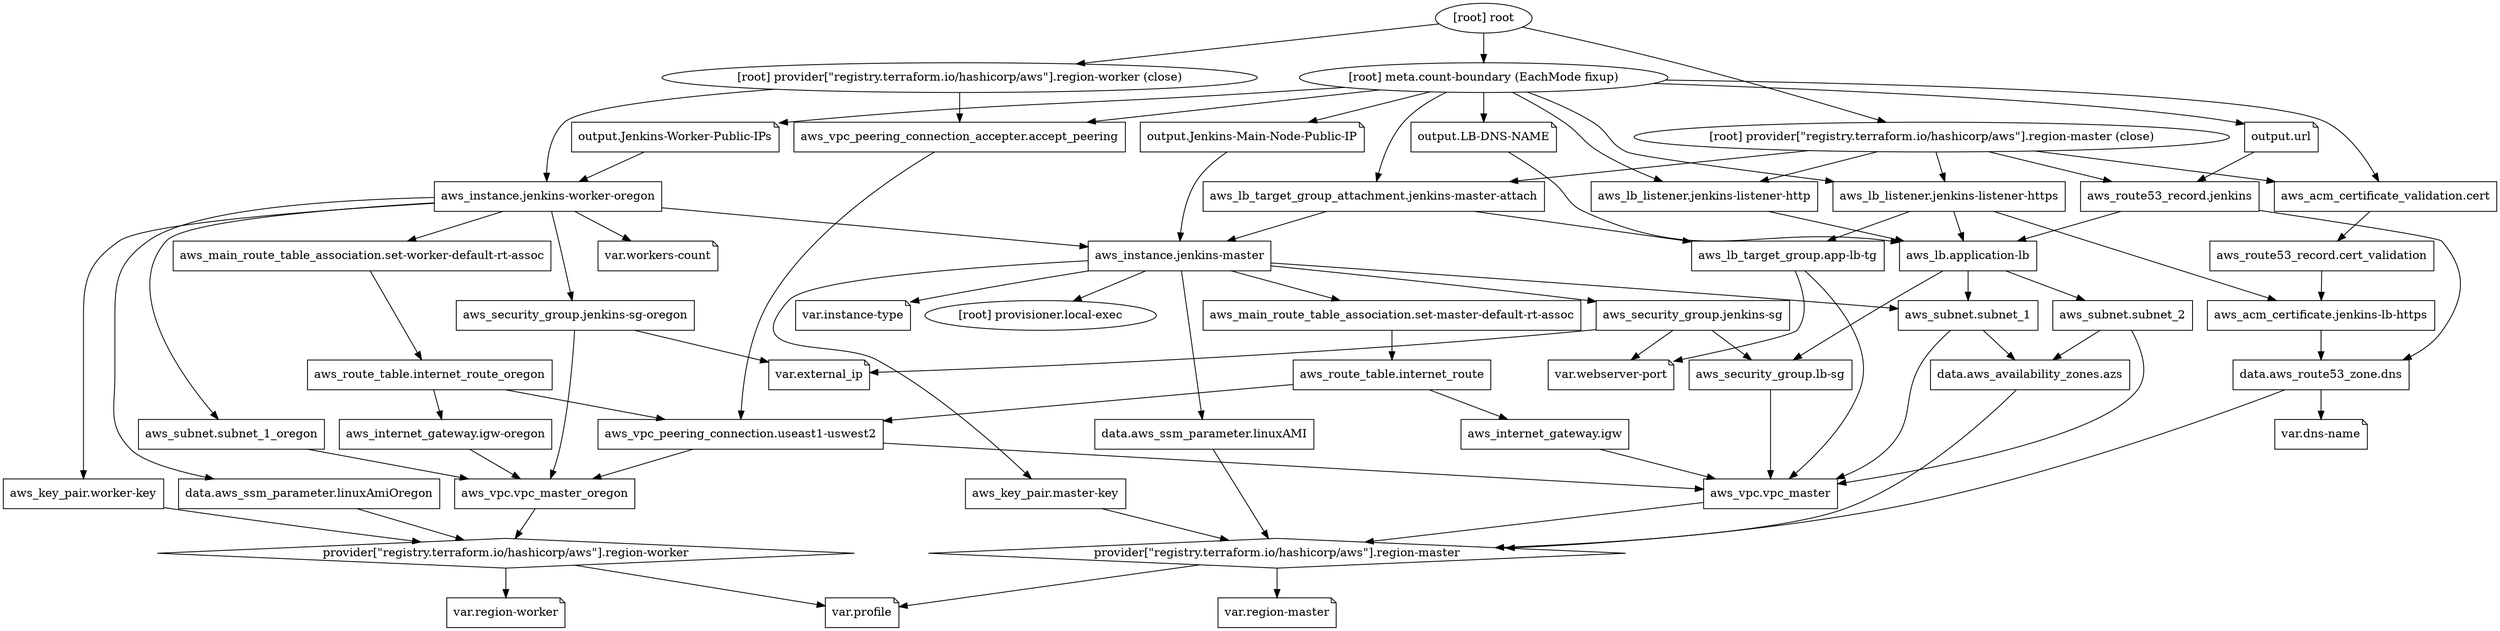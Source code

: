 digraph {
	compound = "true"
	newrank = "true"
	subgraph "root" {
		"[root] aws_acm_certificate.jenkins-lb-https (expand)" [label = "aws_acm_certificate.jenkins-lb-https", shape = "box"]
		"[root] aws_acm_certificate_validation.cert (expand)" [label = "aws_acm_certificate_validation.cert", shape = "box"]
		"[root] aws_instance.jenkins-master (expand)" [label = "aws_instance.jenkins-master", shape = "box"]
		"[root] aws_instance.jenkins-worker-oregon (expand)" [label = "aws_instance.jenkins-worker-oregon", shape = "box"]
		"[root] aws_internet_gateway.igw (expand)" [label = "aws_internet_gateway.igw", shape = "box"]
		"[root] aws_internet_gateway.igw-oregon (expand)" [label = "aws_internet_gateway.igw-oregon", shape = "box"]
		"[root] aws_key_pair.master-key (expand)" [label = "aws_key_pair.master-key", shape = "box"]
		"[root] aws_key_pair.worker-key (expand)" [label = "aws_key_pair.worker-key", shape = "box"]
		"[root] aws_lb.application-lb (expand)" [label = "aws_lb.application-lb", shape = "box"]
		"[root] aws_lb_listener.jenkins-listener-http (expand)" [label = "aws_lb_listener.jenkins-listener-http", shape = "box"]
		"[root] aws_lb_listener.jenkins-listener-https (expand)" [label = "aws_lb_listener.jenkins-listener-https", shape = "box"]
		"[root] aws_lb_target_group.app-lb-tg (expand)" [label = "aws_lb_target_group.app-lb-tg", shape = "box"]
		"[root] aws_lb_target_group_attachment.jenkins-master-attach (expand)" [label = "aws_lb_target_group_attachment.jenkins-master-attach", shape = "box"]
		"[root] aws_main_route_table_association.set-master-default-rt-assoc (expand)" [label = "aws_main_route_table_association.set-master-default-rt-assoc", shape = "box"]
		"[root] aws_main_route_table_association.set-worker-default-rt-assoc (expand)" [label = "aws_main_route_table_association.set-worker-default-rt-assoc", shape = "box"]
		"[root] aws_route53_record.cert_validation (expand)" [label = "aws_route53_record.cert_validation", shape = "box"]
		"[root] aws_route53_record.jenkins (expand)" [label = "aws_route53_record.jenkins", shape = "box"]
		"[root] aws_route_table.internet_route (expand)" [label = "aws_route_table.internet_route", shape = "box"]
		"[root] aws_route_table.internet_route_oregon (expand)" [label = "aws_route_table.internet_route_oregon", shape = "box"]
		"[root] aws_security_group.jenkins-sg (expand)" [label = "aws_security_group.jenkins-sg", shape = "box"]
		"[root] aws_security_group.jenkins-sg-oregon (expand)" [label = "aws_security_group.jenkins-sg-oregon", shape = "box"]
		"[root] aws_security_group.lb-sg (expand)" [label = "aws_security_group.lb-sg", shape = "box"]
		"[root] aws_subnet.subnet_1 (expand)" [label = "aws_subnet.subnet_1", shape = "box"]
		"[root] aws_subnet.subnet_1_oregon (expand)" [label = "aws_subnet.subnet_1_oregon", shape = "box"]
		"[root] aws_subnet.subnet_2 (expand)" [label = "aws_subnet.subnet_2", shape = "box"]
		"[root] aws_vpc.vpc_master (expand)" [label = "aws_vpc.vpc_master", shape = "box"]
		"[root] aws_vpc.vpc_master_oregon (expand)" [label = "aws_vpc.vpc_master_oregon", shape = "box"]
		"[root] aws_vpc_peering_connection.useast1-uswest2 (expand)" [label = "aws_vpc_peering_connection.useast1-uswest2", shape = "box"]
		"[root] aws_vpc_peering_connection_accepter.accept_peering (expand)" [label = "aws_vpc_peering_connection_accepter.accept_peering", shape = "box"]
		"[root] data.aws_availability_zones.azs (expand)" [label = "data.aws_availability_zones.azs", shape = "box"]
		"[root] data.aws_route53_zone.dns (expand)" [label = "data.aws_route53_zone.dns", shape = "box"]
		"[root] data.aws_ssm_parameter.linuxAMI (expand)" [label = "data.aws_ssm_parameter.linuxAMI", shape = "box"]
		"[root] data.aws_ssm_parameter.linuxAmiOregon (expand)" [label = "data.aws_ssm_parameter.linuxAmiOregon", shape = "box"]
		"[root] output.Jenkins-Main-Node-Public-IP" [label = "output.Jenkins-Main-Node-Public-IP", shape = "note"]
		"[root] output.Jenkins-Worker-Public-IPs" [label = "output.Jenkins-Worker-Public-IPs", shape = "note"]
		"[root] output.LB-DNS-NAME" [label = "output.LB-DNS-NAME", shape = "note"]
		"[root] output.url" [label = "output.url", shape = "note"]
		"[root] provider[\"registry.terraform.io/hashicorp/aws\"].region-master" [label = "provider[\"registry.terraform.io/hashicorp/aws\"].region-master", shape = "diamond"]
		"[root] provider[\"registry.terraform.io/hashicorp/aws\"].region-worker" [label = "provider[\"registry.terraform.io/hashicorp/aws\"].region-worker", shape = "diamond"]
		"[root] var.dns-name" [label = "var.dns-name", shape = "note"]
		"[root] var.external_ip" [label = "var.external_ip", shape = "note"]
		"[root] var.instance-type" [label = "var.instance-type", shape = "note"]
		"[root] var.profile" [label = "var.profile", shape = "note"]
		"[root] var.region-master" [label = "var.region-master", shape = "note"]
		"[root] var.region-worker" [label = "var.region-worker", shape = "note"]
		"[root] var.webserver-port" [label = "var.webserver-port", shape = "note"]
		"[root] var.workers-count" [label = "var.workers-count", shape = "note"]
		"[root] aws_acm_certificate.jenkins-lb-https (expand)" -> "[root] data.aws_route53_zone.dns (expand)"
		"[root] aws_acm_certificate_validation.cert (expand)" -> "[root] aws_route53_record.cert_validation (expand)"
		"[root] aws_instance.jenkins-master (expand)" -> "[root] aws_key_pair.master-key (expand)"
		"[root] aws_instance.jenkins-master (expand)" -> "[root] aws_main_route_table_association.set-master-default-rt-assoc (expand)"
		"[root] aws_instance.jenkins-master (expand)" -> "[root] aws_security_group.jenkins-sg (expand)"
		"[root] aws_instance.jenkins-master (expand)" -> "[root] aws_subnet.subnet_1 (expand)"
		"[root] aws_instance.jenkins-master (expand)" -> "[root] data.aws_ssm_parameter.linuxAMI (expand)"
		"[root] aws_instance.jenkins-master (expand)" -> "[root] provisioner.local-exec"
		"[root] aws_instance.jenkins-master (expand)" -> "[root] var.instance-type"
		"[root] aws_instance.jenkins-worker-oregon (expand)" -> "[root] aws_instance.jenkins-master (expand)"
		"[root] aws_instance.jenkins-worker-oregon (expand)" -> "[root] aws_key_pair.worker-key (expand)"
		"[root] aws_instance.jenkins-worker-oregon (expand)" -> "[root] aws_main_route_table_association.set-worker-default-rt-assoc (expand)"
		"[root] aws_instance.jenkins-worker-oregon (expand)" -> "[root] aws_security_group.jenkins-sg-oregon (expand)"
		"[root] aws_instance.jenkins-worker-oregon (expand)" -> "[root] aws_subnet.subnet_1_oregon (expand)"
		"[root] aws_instance.jenkins-worker-oregon (expand)" -> "[root] data.aws_ssm_parameter.linuxAmiOregon (expand)"
		"[root] aws_instance.jenkins-worker-oregon (expand)" -> "[root] var.workers-count"
		"[root] aws_internet_gateway.igw (expand)" -> "[root] aws_vpc.vpc_master (expand)"
		"[root] aws_internet_gateway.igw-oregon (expand)" -> "[root] aws_vpc.vpc_master_oregon (expand)"
		"[root] aws_key_pair.master-key (expand)" -> "[root] provider[\"registry.terraform.io/hashicorp/aws\"].region-master"
		"[root] aws_key_pair.worker-key (expand)" -> "[root] provider[\"registry.terraform.io/hashicorp/aws\"].region-worker"
		"[root] aws_lb.application-lb (expand)" -> "[root] aws_security_group.lb-sg (expand)"
		"[root] aws_lb.application-lb (expand)" -> "[root] aws_subnet.subnet_1 (expand)"
		"[root] aws_lb.application-lb (expand)" -> "[root] aws_subnet.subnet_2 (expand)"
		"[root] aws_lb_listener.jenkins-listener-http (expand)" -> "[root] aws_lb.application-lb (expand)"
		"[root] aws_lb_listener.jenkins-listener-https (expand)" -> "[root] aws_acm_certificate.jenkins-lb-https (expand)"
		"[root] aws_lb_listener.jenkins-listener-https (expand)" -> "[root] aws_lb.application-lb (expand)"
		"[root] aws_lb_listener.jenkins-listener-https (expand)" -> "[root] aws_lb_target_group.app-lb-tg (expand)"
		"[root] aws_lb_target_group.app-lb-tg (expand)" -> "[root] aws_vpc.vpc_master (expand)"
		"[root] aws_lb_target_group.app-lb-tg (expand)" -> "[root] var.webserver-port"
		"[root] aws_lb_target_group_attachment.jenkins-master-attach (expand)" -> "[root] aws_instance.jenkins-master (expand)"
		"[root] aws_lb_target_group_attachment.jenkins-master-attach (expand)" -> "[root] aws_lb_target_group.app-lb-tg (expand)"
		"[root] aws_main_route_table_association.set-master-default-rt-assoc (expand)" -> "[root] aws_route_table.internet_route (expand)"
		"[root] aws_main_route_table_association.set-worker-default-rt-assoc (expand)" -> "[root] aws_route_table.internet_route_oregon (expand)"
		"[root] aws_route53_record.cert_validation (expand)" -> "[root] aws_acm_certificate.jenkins-lb-https (expand)"
		"[root] aws_route53_record.jenkins (expand)" -> "[root] aws_lb.application-lb (expand)"
		"[root] aws_route53_record.jenkins (expand)" -> "[root] data.aws_route53_zone.dns (expand)"
		"[root] aws_route_table.internet_route (expand)" -> "[root] aws_internet_gateway.igw (expand)"
		"[root] aws_route_table.internet_route (expand)" -> "[root] aws_vpc_peering_connection.useast1-uswest2 (expand)"
		"[root] aws_route_table.internet_route_oregon (expand)" -> "[root] aws_internet_gateway.igw-oregon (expand)"
		"[root] aws_route_table.internet_route_oregon (expand)" -> "[root] aws_vpc_peering_connection.useast1-uswest2 (expand)"
		"[root] aws_security_group.jenkins-sg (expand)" -> "[root] aws_security_group.lb-sg (expand)"
		"[root] aws_security_group.jenkins-sg (expand)" -> "[root] var.external_ip"
		"[root] aws_security_group.jenkins-sg (expand)" -> "[root] var.webserver-port"
		"[root] aws_security_group.jenkins-sg-oregon (expand)" -> "[root] aws_vpc.vpc_master_oregon (expand)"
		"[root] aws_security_group.jenkins-sg-oregon (expand)" -> "[root] var.external_ip"
		"[root] aws_security_group.lb-sg (expand)" -> "[root] aws_vpc.vpc_master (expand)"
		"[root] aws_subnet.subnet_1 (expand)" -> "[root] aws_vpc.vpc_master (expand)"
		"[root] aws_subnet.subnet_1 (expand)" -> "[root] data.aws_availability_zones.azs (expand)"
		"[root] aws_subnet.subnet_1_oregon (expand)" -> "[root] aws_vpc.vpc_master_oregon (expand)"
		"[root] aws_subnet.subnet_2 (expand)" -> "[root] aws_vpc.vpc_master (expand)"
		"[root] aws_subnet.subnet_2 (expand)" -> "[root] data.aws_availability_zones.azs (expand)"
		"[root] aws_vpc.vpc_master (expand)" -> "[root] provider[\"registry.terraform.io/hashicorp/aws\"].region-master"
		"[root] aws_vpc.vpc_master_oregon (expand)" -> "[root] provider[\"registry.terraform.io/hashicorp/aws\"].region-worker"
		"[root] aws_vpc_peering_connection.useast1-uswest2 (expand)" -> "[root] aws_vpc.vpc_master (expand)"
		"[root] aws_vpc_peering_connection.useast1-uswest2 (expand)" -> "[root] aws_vpc.vpc_master_oregon (expand)"
		"[root] aws_vpc_peering_connection_accepter.accept_peering (expand)" -> "[root] aws_vpc_peering_connection.useast1-uswest2 (expand)"
		"[root] data.aws_availability_zones.azs (expand)" -> "[root] provider[\"registry.terraform.io/hashicorp/aws\"].region-master"
		"[root] data.aws_route53_zone.dns (expand)" -> "[root] provider[\"registry.terraform.io/hashicorp/aws\"].region-master"
		"[root] data.aws_route53_zone.dns (expand)" -> "[root] var.dns-name"
		"[root] data.aws_ssm_parameter.linuxAMI (expand)" -> "[root] provider[\"registry.terraform.io/hashicorp/aws\"].region-master"
		"[root] data.aws_ssm_parameter.linuxAmiOregon (expand)" -> "[root] provider[\"registry.terraform.io/hashicorp/aws\"].region-worker"
		"[root] meta.count-boundary (EachMode fixup)" -> "[root] aws_acm_certificate_validation.cert (expand)"
		"[root] meta.count-boundary (EachMode fixup)" -> "[root] aws_lb_listener.jenkins-listener-http (expand)"
		"[root] meta.count-boundary (EachMode fixup)" -> "[root] aws_lb_listener.jenkins-listener-https (expand)"
		"[root] meta.count-boundary (EachMode fixup)" -> "[root] aws_lb_target_group_attachment.jenkins-master-attach (expand)"
		"[root] meta.count-boundary (EachMode fixup)" -> "[root] aws_vpc_peering_connection_accepter.accept_peering (expand)"
		"[root] meta.count-boundary (EachMode fixup)" -> "[root] output.Jenkins-Main-Node-Public-IP"
		"[root] meta.count-boundary (EachMode fixup)" -> "[root] output.Jenkins-Worker-Public-IPs"
		"[root] meta.count-boundary (EachMode fixup)" -> "[root] output.LB-DNS-NAME"
		"[root] meta.count-boundary (EachMode fixup)" -> "[root] output.url"
		"[root] output.Jenkins-Main-Node-Public-IP" -> "[root] aws_instance.jenkins-master (expand)"
		"[root] output.Jenkins-Worker-Public-IPs" -> "[root] aws_instance.jenkins-worker-oregon (expand)"
		"[root] output.LB-DNS-NAME" -> "[root] aws_lb.application-lb (expand)"
		"[root] output.url" -> "[root] aws_route53_record.jenkins (expand)"
		"[root] provider[\"registry.terraform.io/hashicorp/aws\"].region-master (close)" -> "[root] aws_acm_certificate_validation.cert (expand)"
		"[root] provider[\"registry.terraform.io/hashicorp/aws\"].region-master (close)" -> "[root] aws_lb_listener.jenkins-listener-http (expand)"
		"[root] provider[\"registry.terraform.io/hashicorp/aws\"].region-master (close)" -> "[root] aws_lb_listener.jenkins-listener-https (expand)"
		"[root] provider[\"registry.terraform.io/hashicorp/aws\"].region-master (close)" -> "[root] aws_lb_target_group_attachment.jenkins-master-attach (expand)"
		"[root] provider[\"registry.terraform.io/hashicorp/aws\"].region-master (close)" -> "[root] aws_route53_record.jenkins (expand)"
		"[root] provider[\"registry.terraform.io/hashicorp/aws\"].region-master" -> "[root] var.profile"
		"[root] provider[\"registry.terraform.io/hashicorp/aws\"].region-master" -> "[root] var.region-master"
		"[root] provider[\"registry.terraform.io/hashicorp/aws\"].region-worker (close)" -> "[root] aws_instance.jenkins-worker-oregon (expand)"
		"[root] provider[\"registry.terraform.io/hashicorp/aws\"].region-worker (close)" -> "[root] aws_vpc_peering_connection_accepter.accept_peering (expand)"
		"[root] provider[\"registry.terraform.io/hashicorp/aws\"].region-worker" -> "[root] var.profile"
		"[root] provider[\"registry.terraform.io/hashicorp/aws\"].region-worker" -> "[root] var.region-worker"
		"[root] root" -> "[root] meta.count-boundary (EachMode fixup)"
		"[root] root" -> "[root] provider[\"registry.terraform.io/hashicorp/aws\"].region-master (close)"
		"[root] root" -> "[root] provider[\"registry.terraform.io/hashicorp/aws\"].region-worker (close)"
	}
}

